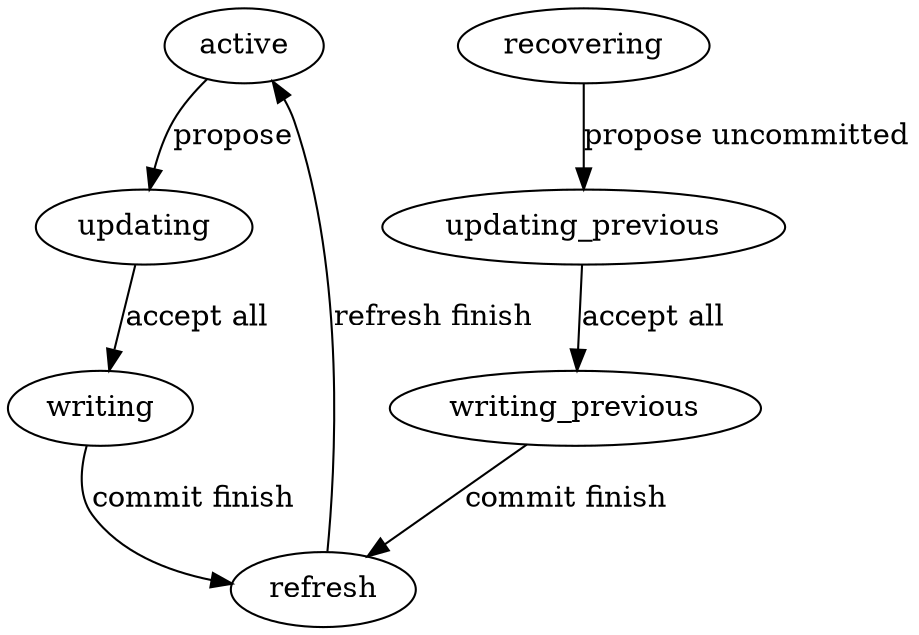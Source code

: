digraph paxos_leader {
	active->updating[label="propose"];
	updating->writing[label="accept all"];
	writing->refresh[label="commit finish"];
	refresh->active[label="refresh finish"];

	recovering->updating_previous[label="propose uncommitted"];
	updating_previous->writing_previous[label="accept all"];
	writing_previous->refresh[label="commit finish"];
}

